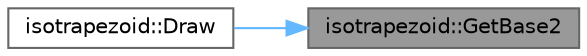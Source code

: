 digraph "isotrapezoid::GetBase2"
{
 // LATEX_PDF_SIZE
  bgcolor="transparent";
  edge [fontname=Helvetica,fontsize=10,labelfontname=Helvetica,labelfontsize=10];
  node [fontname=Helvetica,fontsize=10,shape=box,height=0.2,width=0.4];
  rankdir="RL";
  Node1 [label="isotrapezoid::GetBase2",height=0.2,width=0.4,color="gray40", fillcolor="grey60", style="filled", fontcolor="black",tooltip="get Base2 (Top Side) of the object"];
  Node1 -> Node2 [dir="back",color="steelblue1",style="solid"];
  Node2 [label="isotrapezoid::Draw",height=0.2,width=0.4,color="grey40", fillcolor="white", style="filled",URL="$classisotrapezoid.html#ad0189268c8d8c91044c15a86998078ad",tooltip="draw the object"];
}
